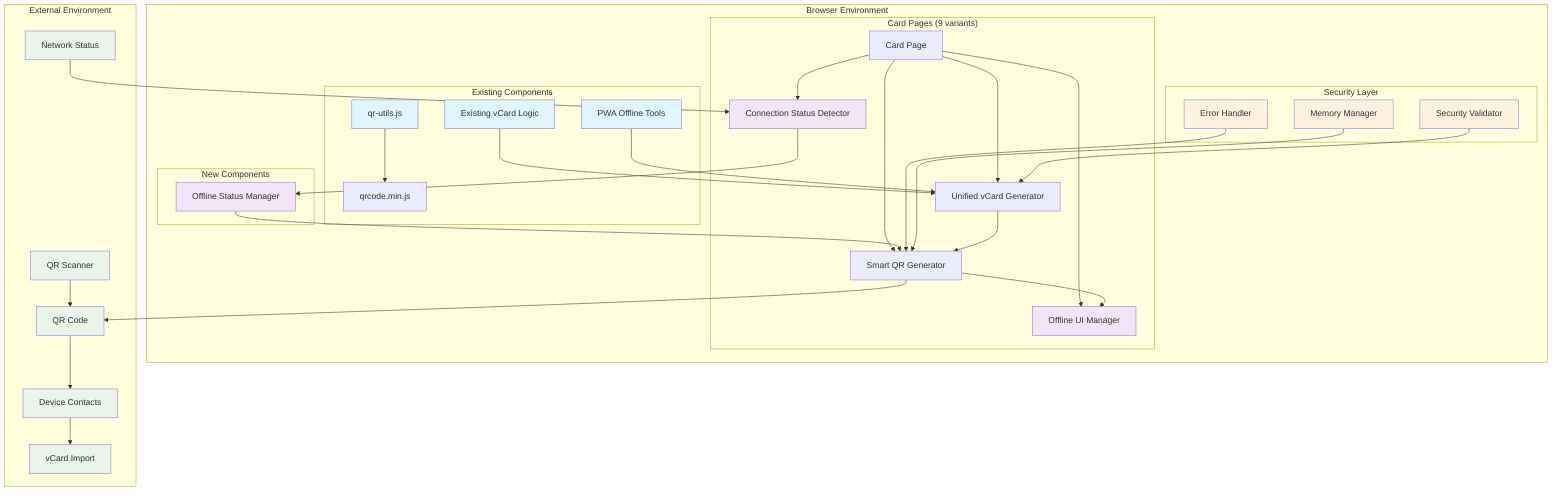 graph TB
    subgraph "Browser Environment"
        subgraph "Card Pages (9 variants)"
            CP[Card Page] --> CSD[Connection Status Detector]
            CP --> QRG[Smart QR Generator]
            CP --> VCG[Unified vCard Generator]
            CP --> UIM[Offline UI Manager]
        end
        
        subgraph "Existing Components"
            QRU[qr-utils.js] --> QRJS[qrcode.min.js]
            VCL[Existing vCard Logic] --> VCG
            PWA[PWA Offline Tools] --> VCG
        end
        
        subgraph "New Components"
            CSD --> OSM[Offline Status Manager]
            OSM --> QRG
            QRG --> UIM
        end
        
        subgraph "Security Layer"
            SV[Security Validator] --> VCG
            EH[Error Handler] --> QRG
            MM[Memory Manager] --> QRG
        end
    end
    
    subgraph "External Environment"
        NET[Network Status] --> CSD
        SCAN[QR Scanner] --> QRC[QR Code]
        QRC --> CONT[Device Contacts]
        CONT --> VCRD[vCard Import]
    end
    
    QRG --> QRC
    VCG --> QRG
    
    classDef existing fill:#e1f5fe
    classDef new fill:#f3e5f5
    classDef security fill:#fff3e0
    classDef external fill:#e8f5e8
    
    class QRU,VCL,PWA existing
    class CSD,OSM,UIM new
    class SV,EH,MM security
    class NET,SCAN,QRC,CONT,VCRD external